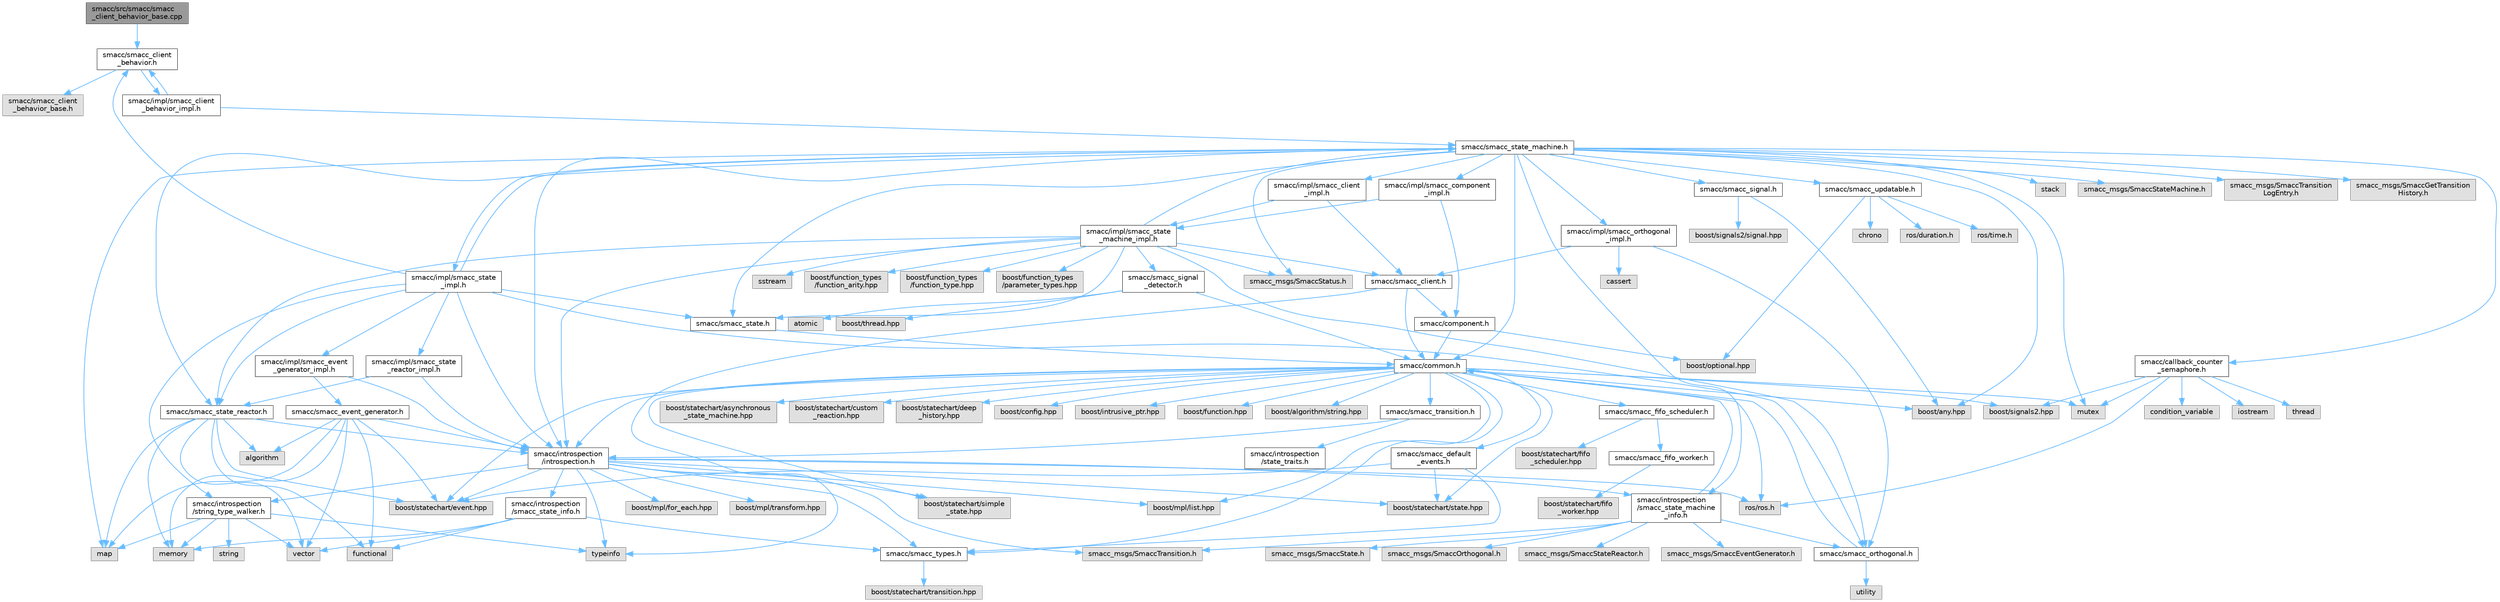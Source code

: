 digraph "smacc/src/smacc/smacc_client_behavior_base.cpp"
{
 // LATEX_PDF_SIZE
  bgcolor="transparent";
  edge [fontname=Helvetica,fontsize=10,labelfontname=Helvetica,labelfontsize=10];
  node [fontname=Helvetica,fontsize=10,shape=box,height=0.2,width=0.4];
  Node1 [label="smacc/src/smacc/smacc\l_client_behavior_base.cpp",height=0.2,width=0.4,color="gray40", fillcolor="grey60", style="filled", fontcolor="black",tooltip=" "];
  Node1 -> Node2 [color="steelblue1",style="solid"];
  Node2 [label="smacc/smacc_client\l_behavior.h",height=0.2,width=0.4,color="grey40", fillcolor="white", style="filled",URL="$smacc__client__behavior_8h.html",tooltip=" "];
  Node2 -> Node3 [color="steelblue1",style="solid"];
  Node3 [label="smacc/smacc_client\l_behavior_base.h",height=0.2,width=0.4,color="grey60", fillcolor="#E0E0E0", style="filled",tooltip=" "];
  Node2 -> Node4 [color="steelblue1",style="solid"];
  Node4 [label="smacc/impl/smacc_client\l_behavior_impl.h",height=0.2,width=0.4,color="grey40", fillcolor="white", style="filled",URL="$smacc__client__behavior__impl_8h.html",tooltip=" "];
  Node4 -> Node2 [color="steelblue1",style="solid"];
  Node4 -> Node5 [color="steelblue1",style="solid"];
  Node5 [label="smacc/smacc_state_machine.h",height=0.2,width=0.4,color="grey40", fillcolor="white", style="filled",URL="$smacc__state__machine_8h.html",tooltip=" "];
  Node5 -> Node6 [color="steelblue1",style="solid"];
  Node6 [label="boost/any.hpp",height=0.2,width=0.4,color="grey60", fillcolor="#E0E0E0", style="filled",tooltip=" "];
  Node5 -> Node7 [color="steelblue1",style="solid"];
  Node7 [label="map",height=0.2,width=0.4,color="grey60", fillcolor="#E0E0E0", style="filled",tooltip=" "];
  Node5 -> Node8 [color="steelblue1",style="solid"];
  Node8 [label="mutex",height=0.2,width=0.4,color="grey60", fillcolor="#E0E0E0", style="filled",tooltip=" "];
  Node5 -> Node9 [color="steelblue1",style="solid"];
  Node9 [label="stack",height=0.2,width=0.4,color="grey60", fillcolor="#E0E0E0", style="filled",tooltip=" "];
  Node5 -> Node10 [color="steelblue1",style="solid"];
  Node10 [label="smacc/common.h",height=0.2,width=0.4,color="grey40", fillcolor="white", style="filled",URL="$common_8h.html",tooltip=" "];
  Node10 -> Node11 [color="steelblue1",style="solid"];
  Node11 [label="boost/statechart/state.hpp",height=0.2,width=0.4,color="grey60", fillcolor="#E0E0E0", style="filled",tooltip=" "];
  Node10 -> Node12 [color="steelblue1",style="solid"];
  Node12 [label="boost/statechart/simple\l_state.hpp",height=0.2,width=0.4,color="grey60", fillcolor="#E0E0E0", style="filled",tooltip=" "];
  Node10 -> Node13 [color="steelblue1",style="solid"];
  Node13 [label="boost/statechart/event.hpp",height=0.2,width=0.4,color="grey60", fillcolor="#E0E0E0", style="filled",tooltip=" "];
  Node10 -> Node14 [color="steelblue1",style="solid"];
  Node14 [label="boost/statechart/asynchronous\l_state_machine.hpp",height=0.2,width=0.4,color="grey60", fillcolor="#E0E0E0", style="filled",tooltip=" "];
  Node10 -> Node15 [color="steelblue1",style="solid"];
  Node15 [label="boost/statechart/custom\l_reaction.hpp",height=0.2,width=0.4,color="grey60", fillcolor="#E0E0E0", style="filled",tooltip=" "];
  Node10 -> Node16 [color="steelblue1",style="solid"];
  Node16 [label="boost/statechart/deep\l_history.hpp",height=0.2,width=0.4,color="grey60", fillcolor="#E0E0E0", style="filled",tooltip=" "];
  Node10 -> Node17 [color="steelblue1",style="solid"];
  Node17 [label="boost/config.hpp",height=0.2,width=0.4,color="grey60", fillcolor="#E0E0E0", style="filled",tooltip=" "];
  Node10 -> Node18 [color="steelblue1",style="solid"];
  Node18 [label="boost/intrusive_ptr.hpp",height=0.2,width=0.4,color="grey60", fillcolor="#E0E0E0", style="filled",tooltip=" "];
  Node10 -> Node19 [color="steelblue1",style="solid"];
  Node19 [label="boost/function.hpp",height=0.2,width=0.4,color="grey60", fillcolor="#E0E0E0", style="filled",tooltip=" "];
  Node10 -> Node20 [color="steelblue1",style="solid"];
  Node20 [label="boost/signals2.hpp",height=0.2,width=0.4,color="grey60", fillcolor="#E0E0E0", style="filled",tooltip=" "];
  Node10 -> Node21 [color="steelblue1",style="solid"];
  Node21 [label="boost/mpl/list.hpp",height=0.2,width=0.4,color="grey60", fillcolor="#E0E0E0", style="filled",tooltip=" "];
  Node10 -> Node6 [color="steelblue1",style="solid"];
  Node10 -> Node22 [color="steelblue1",style="solid"];
  Node22 [label="boost/algorithm/string.hpp",height=0.2,width=0.4,color="grey60", fillcolor="#E0E0E0", style="filled",tooltip=" "];
  Node10 -> Node8 [color="steelblue1",style="solid"];
  Node10 -> Node23 [color="steelblue1",style="solid"];
  Node23 [label="ros/ros.h",height=0.2,width=0.4,color="grey60", fillcolor="#E0E0E0", style="filled",tooltip=" "];
  Node10 -> Node24 [color="steelblue1",style="solid"];
  Node24 [label="smacc/smacc_fifo_scheduler.h",height=0.2,width=0.4,color="grey40", fillcolor="white", style="filled",URL="$smacc__fifo__scheduler_8h.html",tooltip=" "];
  Node24 -> Node25 [color="steelblue1",style="solid"];
  Node25 [label="boost/statechart/fifo\l_scheduler.hpp",height=0.2,width=0.4,color="grey60", fillcolor="#E0E0E0", style="filled",tooltip=" "];
  Node24 -> Node26 [color="steelblue1",style="solid"];
  Node26 [label="smacc/smacc_fifo_worker.h",height=0.2,width=0.4,color="grey40", fillcolor="white", style="filled",URL="$smacc__fifo__worker_8h.html",tooltip=" "];
  Node26 -> Node27 [color="steelblue1",style="solid"];
  Node27 [label="boost/statechart/fifo\l_worker.hpp",height=0.2,width=0.4,color="grey60", fillcolor="#E0E0E0", style="filled",tooltip=" "];
  Node10 -> Node28 [color="steelblue1",style="solid"];
  Node28 [label="smacc/smacc_types.h",height=0.2,width=0.4,color="grey40", fillcolor="white", style="filled",URL="$smacc__types_8h.html",tooltip=" "];
  Node28 -> Node29 [color="steelblue1",style="solid"];
  Node29 [label="boost/statechart/transition.hpp",height=0.2,width=0.4,color="grey60", fillcolor="#E0E0E0", style="filled",tooltip=" "];
  Node10 -> Node30 [color="steelblue1",style="solid"];
  Node30 [label="smacc/introspection\l/introspection.h",height=0.2,width=0.4,color="grey40", fillcolor="white", style="filled",URL="$introspection_8h.html",tooltip=" "];
  Node30 -> Node11 [color="steelblue1",style="solid"];
  Node30 -> Node12 [color="steelblue1",style="solid"];
  Node30 -> Node13 [color="steelblue1",style="solid"];
  Node30 -> Node23 [color="steelblue1",style="solid"];
  Node30 -> Node31 [color="steelblue1",style="solid"];
  Node31 [label="typeinfo",height=0.2,width=0.4,color="grey60", fillcolor="#E0E0E0", style="filled",tooltip=" "];
  Node30 -> Node21 [color="steelblue1",style="solid"];
  Node30 -> Node32 [color="steelblue1",style="solid"];
  Node32 [label="boost/mpl/for_each.hpp",height=0.2,width=0.4,color="grey60", fillcolor="#E0E0E0", style="filled",tooltip=" "];
  Node30 -> Node33 [color="steelblue1",style="solid"];
  Node33 [label="boost/mpl/transform.hpp",height=0.2,width=0.4,color="grey60", fillcolor="#E0E0E0", style="filled",tooltip=" "];
  Node30 -> Node28 [color="steelblue1",style="solid"];
  Node30 -> Node34 [color="steelblue1",style="solid"];
  Node34 [label="smacc/introspection\l/string_type_walker.h",height=0.2,width=0.4,color="grey40", fillcolor="white", style="filled",URL="$string__type__walker_8h.html",tooltip=" "];
  Node34 -> Node35 [color="steelblue1",style="solid"];
  Node35 [label="string",height=0.2,width=0.4,color="grey60", fillcolor="#E0E0E0", style="filled",tooltip=" "];
  Node34 -> Node36 [color="steelblue1",style="solid"];
  Node36 [label="memory",height=0.2,width=0.4,color="grey60", fillcolor="#E0E0E0", style="filled",tooltip=" "];
  Node34 -> Node37 [color="steelblue1",style="solid"];
  Node37 [label="vector",height=0.2,width=0.4,color="grey60", fillcolor="#E0E0E0", style="filled",tooltip=" "];
  Node34 -> Node31 [color="steelblue1",style="solid"];
  Node34 -> Node7 [color="steelblue1",style="solid"];
  Node30 -> Node38 [color="steelblue1",style="solid"];
  Node38 [label="smacc/introspection\l/smacc_state_info.h",height=0.2,width=0.4,color="grey40", fillcolor="white", style="filled",URL="$smacc__state__info_8h.html",tooltip=" "];
  Node38 -> Node36 [color="steelblue1",style="solid"];
  Node38 -> Node39 [color="steelblue1",style="solid"];
  Node39 [label="functional",height=0.2,width=0.4,color="grey60", fillcolor="#E0E0E0", style="filled",tooltip=" "];
  Node38 -> Node37 [color="steelblue1",style="solid"];
  Node38 -> Node28 [color="steelblue1",style="solid"];
  Node30 -> Node40 [color="steelblue1",style="solid"];
  Node40 [label="smacc_msgs/SmaccTransition.h",height=0.2,width=0.4,color="grey60", fillcolor="#E0E0E0", style="filled",tooltip=" "];
  Node30 -> Node41 [color="steelblue1",style="solid"];
  Node41 [label="smacc/introspection\l/smacc_state_machine\l_info.h",height=0.2,width=0.4,color="grey40", fillcolor="white", style="filled",URL="$smacc__state__machine__info_8h.html",tooltip=" "];
  Node41 -> Node10 [color="steelblue1",style="solid"];
  Node41 -> Node42 [color="steelblue1",style="solid"];
  Node42 [label="smacc/smacc_orthogonal.h",height=0.2,width=0.4,color="grey40", fillcolor="white", style="filled",URL="$smacc__orthogonal_8h.html",tooltip=" "];
  Node42 -> Node10 [color="steelblue1",style="solid"];
  Node42 -> Node43 [color="steelblue1",style="solid"];
  Node43 [label="utility",height=0.2,width=0.4,color="grey60", fillcolor="#E0E0E0", style="filled",tooltip=" "];
  Node41 -> Node44 [color="steelblue1",style="solid"];
  Node44 [label="smacc_msgs/SmaccState.h",height=0.2,width=0.4,color="grey60", fillcolor="#E0E0E0", style="filled",tooltip=" "];
  Node41 -> Node40 [color="steelblue1",style="solid"];
  Node41 -> Node45 [color="steelblue1",style="solid"];
  Node45 [label="smacc_msgs/SmaccOrthogonal.h",height=0.2,width=0.4,color="grey60", fillcolor="#E0E0E0", style="filled",tooltip=" "];
  Node41 -> Node46 [color="steelblue1",style="solid"];
  Node46 [label="smacc_msgs/SmaccStateReactor.h",height=0.2,width=0.4,color="grey60", fillcolor="#E0E0E0", style="filled",tooltip=" "];
  Node41 -> Node47 [color="steelblue1",style="solid"];
  Node47 [label="smacc_msgs/SmaccEventGenerator.h",height=0.2,width=0.4,color="grey60", fillcolor="#E0E0E0", style="filled",tooltip=" "];
  Node10 -> Node48 [color="steelblue1",style="solid"];
  Node48 [label="smacc/smacc_default\l_events.h",height=0.2,width=0.4,color="grey40", fillcolor="white", style="filled",URL="$smacc__default__events_8h.html",tooltip=" "];
  Node48 -> Node11 [color="steelblue1",style="solid"];
  Node48 -> Node13 [color="steelblue1",style="solid"];
  Node48 -> Node28 [color="steelblue1",style="solid"];
  Node10 -> Node49 [color="steelblue1",style="solid"];
  Node49 [label="smacc/smacc_transition.h",height=0.2,width=0.4,color="grey40", fillcolor="white", style="filled",URL="$smacc__transition_8h.html",tooltip=" "];
  Node49 -> Node30 [color="steelblue1",style="solid"];
  Node49 -> Node50 [color="steelblue1",style="solid"];
  Node50 [label="smacc/introspection\l/state_traits.h",height=0.2,width=0.4,color="grey40", fillcolor="white", style="filled",URL="$state__traits_8h.html",tooltip=" "];
  Node5 -> Node30 [color="steelblue1",style="solid"];
  Node5 -> Node41 [color="steelblue1",style="solid"];
  Node5 -> Node51 [color="steelblue1",style="solid"];
  Node51 [label="smacc/smacc_updatable.h",height=0.2,width=0.4,color="grey40", fillcolor="white", style="filled",URL="$smacc__updatable_8h.html",tooltip=" "];
  Node51 -> Node52 [color="steelblue1",style="solid"];
  Node52 [label="chrono",height=0.2,width=0.4,color="grey60", fillcolor="#E0E0E0", style="filled",tooltip=" "];
  Node51 -> Node53 [color="steelblue1",style="solid"];
  Node53 [label="boost/optional.hpp",height=0.2,width=0.4,color="grey60", fillcolor="#E0E0E0", style="filled",tooltip=" "];
  Node51 -> Node54 [color="steelblue1",style="solid"];
  Node54 [label="ros/duration.h",height=0.2,width=0.4,color="grey60", fillcolor="#E0E0E0", style="filled",tooltip=" "];
  Node51 -> Node55 [color="steelblue1",style="solid"];
  Node55 [label="ros/time.h",height=0.2,width=0.4,color="grey60", fillcolor="#E0E0E0", style="filled",tooltip=" "];
  Node5 -> Node56 [color="steelblue1",style="solid"];
  Node56 [label="smacc/smacc_signal.h",height=0.2,width=0.4,color="grey40", fillcolor="white", style="filled",URL="$smacc__signal_8h.html",tooltip=" "];
  Node56 -> Node57 [color="steelblue1",style="solid"];
  Node57 [label="boost/signals2/signal.hpp",height=0.2,width=0.4,color="grey60", fillcolor="#E0E0E0", style="filled",tooltip=" "];
  Node56 -> Node6 [color="steelblue1",style="solid"];
  Node5 -> Node58 [color="steelblue1",style="solid"];
  Node58 [label="smacc_msgs/SmaccStateMachine.h",height=0.2,width=0.4,color="grey60", fillcolor="#E0E0E0", style="filled",tooltip=" "];
  Node5 -> Node59 [color="steelblue1",style="solid"];
  Node59 [label="smacc_msgs/SmaccTransition\lLogEntry.h",height=0.2,width=0.4,color="grey60", fillcolor="#E0E0E0", style="filled",tooltip=" "];
  Node5 -> Node60 [color="steelblue1",style="solid"];
  Node60 [label="smacc_msgs/SmaccStatus.h",height=0.2,width=0.4,color="grey60", fillcolor="#E0E0E0", style="filled",tooltip=" "];
  Node5 -> Node61 [color="steelblue1",style="solid"];
  Node61 [label="smacc_msgs/SmaccGetTransition\lHistory.h",height=0.2,width=0.4,color="grey60", fillcolor="#E0E0E0", style="filled",tooltip=" "];
  Node5 -> Node62 [color="steelblue1",style="solid"];
  Node62 [label="smacc/smacc_state.h",height=0.2,width=0.4,color="grey40", fillcolor="white", style="filled",URL="$smacc__state_8h.html",tooltip=" "];
  Node62 -> Node10 [color="steelblue1",style="solid"];
  Node5 -> Node63 [color="steelblue1",style="solid"];
  Node63 [label="smacc/smacc_state_reactor.h",height=0.2,width=0.4,color="grey40", fillcolor="white", style="filled",URL="$smacc__state__reactor_8h.html",tooltip=" "];
  Node63 -> Node39 [color="steelblue1",style="solid"];
  Node63 -> Node36 [color="steelblue1",style="solid"];
  Node63 -> Node37 [color="steelblue1",style="solid"];
  Node63 -> Node64 [color="steelblue1",style="solid"];
  Node64 [label="algorithm",height=0.2,width=0.4,color="grey60", fillcolor="#E0E0E0", style="filled",tooltip=" "];
  Node63 -> Node30 [color="steelblue1",style="solid"];
  Node63 -> Node13 [color="steelblue1",style="solid"];
  Node63 -> Node7 [color="steelblue1",style="solid"];
  Node5 -> Node65 [color="steelblue1",style="solid"];
  Node65 [label="smacc/callback_counter\l_semaphore.h",height=0.2,width=0.4,color="grey40", fillcolor="white", style="filled",URL="$callback__counter__semaphore_8h.html",tooltip=" "];
  Node65 -> Node66 [color="steelblue1",style="solid"];
  Node66 [label="iostream",height=0.2,width=0.4,color="grey60", fillcolor="#E0E0E0", style="filled",tooltip=" "];
  Node65 -> Node20 [color="steelblue1",style="solid"];
  Node65 -> Node67 [color="steelblue1",style="solid"];
  Node67 [label="thread",height=0.2,width=0.4,color="grey60", fillcolor="#E0E0E0", style="filled",tooltip=" "];
  Node65 -> Node68 [color="steelblue1",style="solid"];
  Node68 [label="condition_variable",height=0.2,width=0.4,color="grey60", fillcolor="#E0E0E0", style="filled",tooltip=" "];
  Node65 -> Node8 [color="steelblue1",style="solid"];
  Node65 -> Node23 [color="steelblue1",style="solid"];
  Node5 -> Node69 [color="steelblue1",style="solid"];
  Node69 [label="smacc/impl/smacc_state\l_impl.h",height=0.2,width=0.4,color="grey40", fillcolor="white", style="filled",URL="$smacc__state__impl_8h.html",tooltip=" "];
  Node69 -> Node62 [color="steelblue1",style="solid"];
  Node69 -> Node42 [color="steelblue1",style="solid"];
  Node69 -> Node2 [color="steelblue1",style="solid"];
  Node69 -> Node30 [color="steelblue1",style="solid"];
  Node69 -> Node63 [color="steelblue1",style="solid"];
  Node69 -> Node34 [color="steelblue1",style="solid"];
  Node69 -> Node5 [color="steelblue1",style="solid"];
  Node69 -> Node70 [color="steelblue1",style="solid"];
  Node70 [label="smacc/impl/smacc_state\l_reactor_impl.h",height=0.2,width=0.4,color="grey40", fillcolor="white", style="filled",URL="$smacc__state__reactor__impl_8h.html",tooltip=" "];
  Node70 -> Node63 [color="steelblue1",style="solid"];
  Node70 -> Node30 [color="steelblue1",style="solid"];
  Node69 -> Node71 [color="steelblue1",style="solid"];
  Node71 [label="smacc/impl/smacc_event\l_generator_impl.h",height=0.2,width=0.4,color="grey40", fillcolor="white", style="filled",URL="$smacc__event__generator__impl_8h.html",tooltip=" "];
  Node71 -> Node72 [color="steelblue1",style="solid"];
  Node72 [label="smacc/smacc_event_generator.h",height=0.2,width=0.4,color="grey40", fillcolor="white", style="filled",URL="$smacc__event__generator_8h.html",tooltip=" "];
  Node72 -> Node39 [color="steelblue1",style="solid"];
  Node72 -> Node36 [color="steelblue1",style="solid"];
  Node72 -> Node37 [color="steelblue1",style="solid"];
  Node72 -> Node64 [color="steelblue1",style="solid"];
  Node72 -> Node30 [color="steelblue1",style="solid"];
  Node72 -> Node13 [color="steelblue1",style="solid"];
  Node72 -> Node7 [color="steelblue1",style="solid"];
  Node71 -> Node30 [color="steelblue1",style="solid"];
  Node5 -> Node73 [color="steelblue1",style="solid"];
  Node73 [label="smacc/impl/smacc_client\l_impl.h",height=0.2,width=0.4,color="grey40", fillcolor="white", style="filled",URL="$smacc__client__impl_8h.html",tooltip=" "];
  Node73 -> Node74 [color="steelblue1",style="solid"];
  Node74 [label="smacc/smacc_client.h",height=0.2,width=0.4,color="grey40", fillcolor="white", style="filled",URL="$smacc__client_8h.html",tooltip=" "];
  Node74 -> Node10 [color="steelblue1",style="solid"];
  Node74 -> Node75 [color="steelblue1",style="solid"];
  Node75 [label="smacc/component.h",height=0.2,width=0.4,color="grey40", fillcolor="white", style="filled",URL="$component_8h.html",tooltip=" "];
  Node75 -> Node10 [color="steelblue1",style="solid"];
  Node75 -> Node53 [color="steelblue1",style="solid"];
  Node74 -> Node31 [color="steelblue1",style="solid"];
  Node73 -> Node76 [color="steelblue1",style="solid"];
  Node76 [label="smacc/impl/smacc_state\l_machine_impl.h",height=0.2,width=0.4,color="grey40", fillcolor="white", style="filled",URL="$smacc__state__machine__impl_8h.html",tooltip=" "];
  Node76 -> Node5 [color="steelblue1",style="solid"];
  Node76 -> Node74 [color="steelblue1",style="solid"];
  Node76 -> Node42 [color="steelblue1",style="solid"];
  Node76 -> Node62 [color="steelblue1",style="solid"];
  Node76 -> Node30 [color="steelblue1",style="solid"];
  Node76 -> Node77 [color="steelblue1",style="solid"];
  Node77 [label="smacc/smacc_signal\l_detector.h",height=0.2,width=0.4,color="grey40", fillcolor="white", style="filled",URL="$smacc__signal__detector_8h.html",tooltip=" "];
  Node77 -> Node78 [color="steelblue1",style="solid"];
  Node78 [label="boost/thread.hpp",height=0.2,width=0.4,color="grey60", fillcolor="#E0E0E0", style="filled",tooltip=" "];
  Node77 -> Node10 [color="steelblue1",style="solid"];
  Node77 -> Node79 [color="steelblue1",style="solid"];
  Node79 [label="atomic",height=0.2,width=0.4,color="grey60", fillcolor="#E0E0E0", style="filled",tooltip=" "];
  Node76 -> Node63 [color="steelblue1",style="solid"];
  Node76 -> Node60 [color="steelblue1",style="solid"];
  Node76 -> Node80 [color="steelblue1",style="solid"];
  Node80 [label="sstream",height=0.2,width=0.4,color="grey60", fillcolor="#E0E0E0", style="filled",tooltip=" "];
  Node76 -> Node81 [color="steelblue1",style="solid"];
  Node81 [label="boost/function_types\l/function_arity.hpp",height=0.2,width=0.4,color="grey60", fillcolor="#E0E0E0", style="filled",tooltip=" "];
  Node76 -> Node82 [color="steelblue1",style="solid"];
  Node82 [label="boost/function_types\l/function_type.hpp",height=0.2,width=0.4,color="grey60", fillcolor="#E0E0E0", style="filled",tooltip=" "];
  Node76 -> Node83 [color="steelblue1",style="solid"];
  Node83 [label="boost/function_types\l/parameter_types.hpp",height=0.2,width=0.4,color="grey60", fillcolor="#E0E0E0", style="filled",tooltip=" "];
  Node5 -> Node84 [color="steelblue1",style="solid"];
  Node84 [label="smacc/impl/smacc_component\l_impl.h",height=0.2,width=0.4,color="grey40", fillcolor="white", style="filled",URL="$smacc__component__impl_8h.html",tooltip=" "];
  Node84 -> Node75 [color="steelblue1",style="solid"];
  Node84 -> Node76 [color="steelblue1",style="solid"];
  Node5 -> Node85 [color="steelblue1",style="solid"];
  Node85 [label="smacc/impl/smacc_orthogonal\l_impl.h",height=0.2,width=0.4,color="grey40", fillcolor="white", style="filled",URL="$smacc__orthogonal__impl_8h.html",tooltip=" "];
  Node85 -> Node42 [color="steelblue1",style="solid"];
  Node85 -> Node74 [color="steelblue1",style="solid"];
  Node85 -> Node86 [color="steelblue1",style="solid"];
  Node86 [label="cassert",height=0.2,width=0.4,color="grey60", fillcolor="#E0E0E0", style="filled",tooltip=" "];
}
